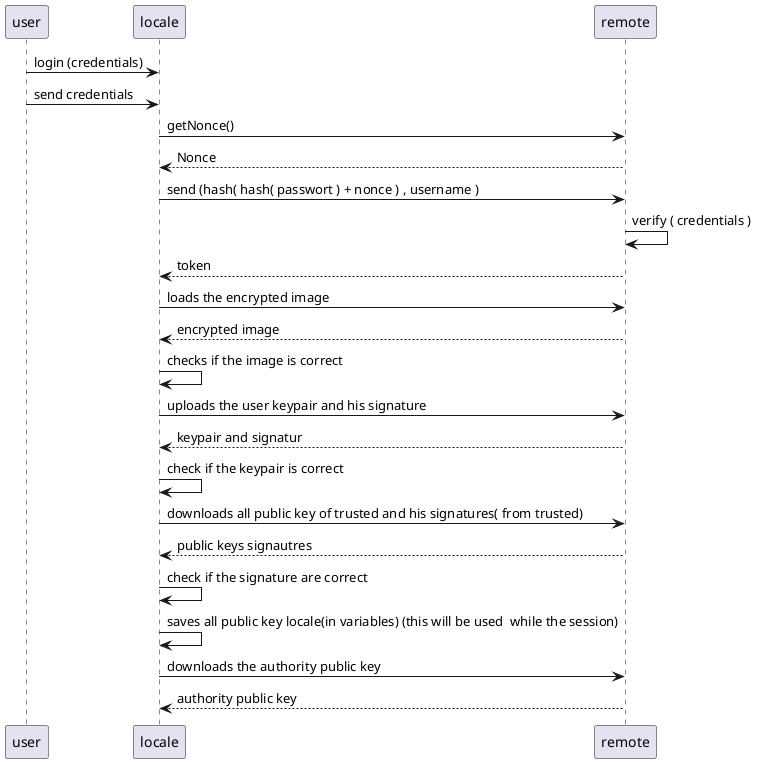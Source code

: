 @startuml

user -> locale : login (credentials)
user -> locale : send credentials
locale -> remote : getNonce()
locale <-- remote : Nonce 
locale -> remote : send (hash( hash( passwort ) + nonce ) , username )
remote -> remote : verify ( credentials )
locale <-- remote : token
locale -> remote : loads the encrypted image
locale <-- remote : encrypted image
locale -> locale : checks if the image is correct
locale -> remote :uploads the user keypair and his signature
locale <-- remote :  keypair and signatur
locale -> locale : check if the keypair is correct
locale -> remote : downloads all public key of trusted and his signatures( from trusted)
locale <-- remote : public keys signautres
locale -> locale : check if the signature are correct
locale -> locale : saves all public key locale(in variables) (this will be used  while the session)
locale -> remote : downloads the authority public key
locale <-- remote : authority public key

@enduml
